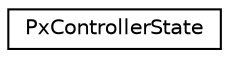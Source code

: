 digraph "Graphical Class Hierarchy"
{
  edge [fontname="Helvetica",fontsize="10",labelfontname="Helvetica",labelfontsize="10"];
  node [fontname="Helvetica",fontsize="10",shape=record];
  rankdir="LR";
  Node0 [label="PxControllerState",height=0.2,width=0.4,color="black", fillcolor="white", style="filled",URL="$structPxControllerState.html",tooltip="Describes a controller&#39;s internal state. "];
}
